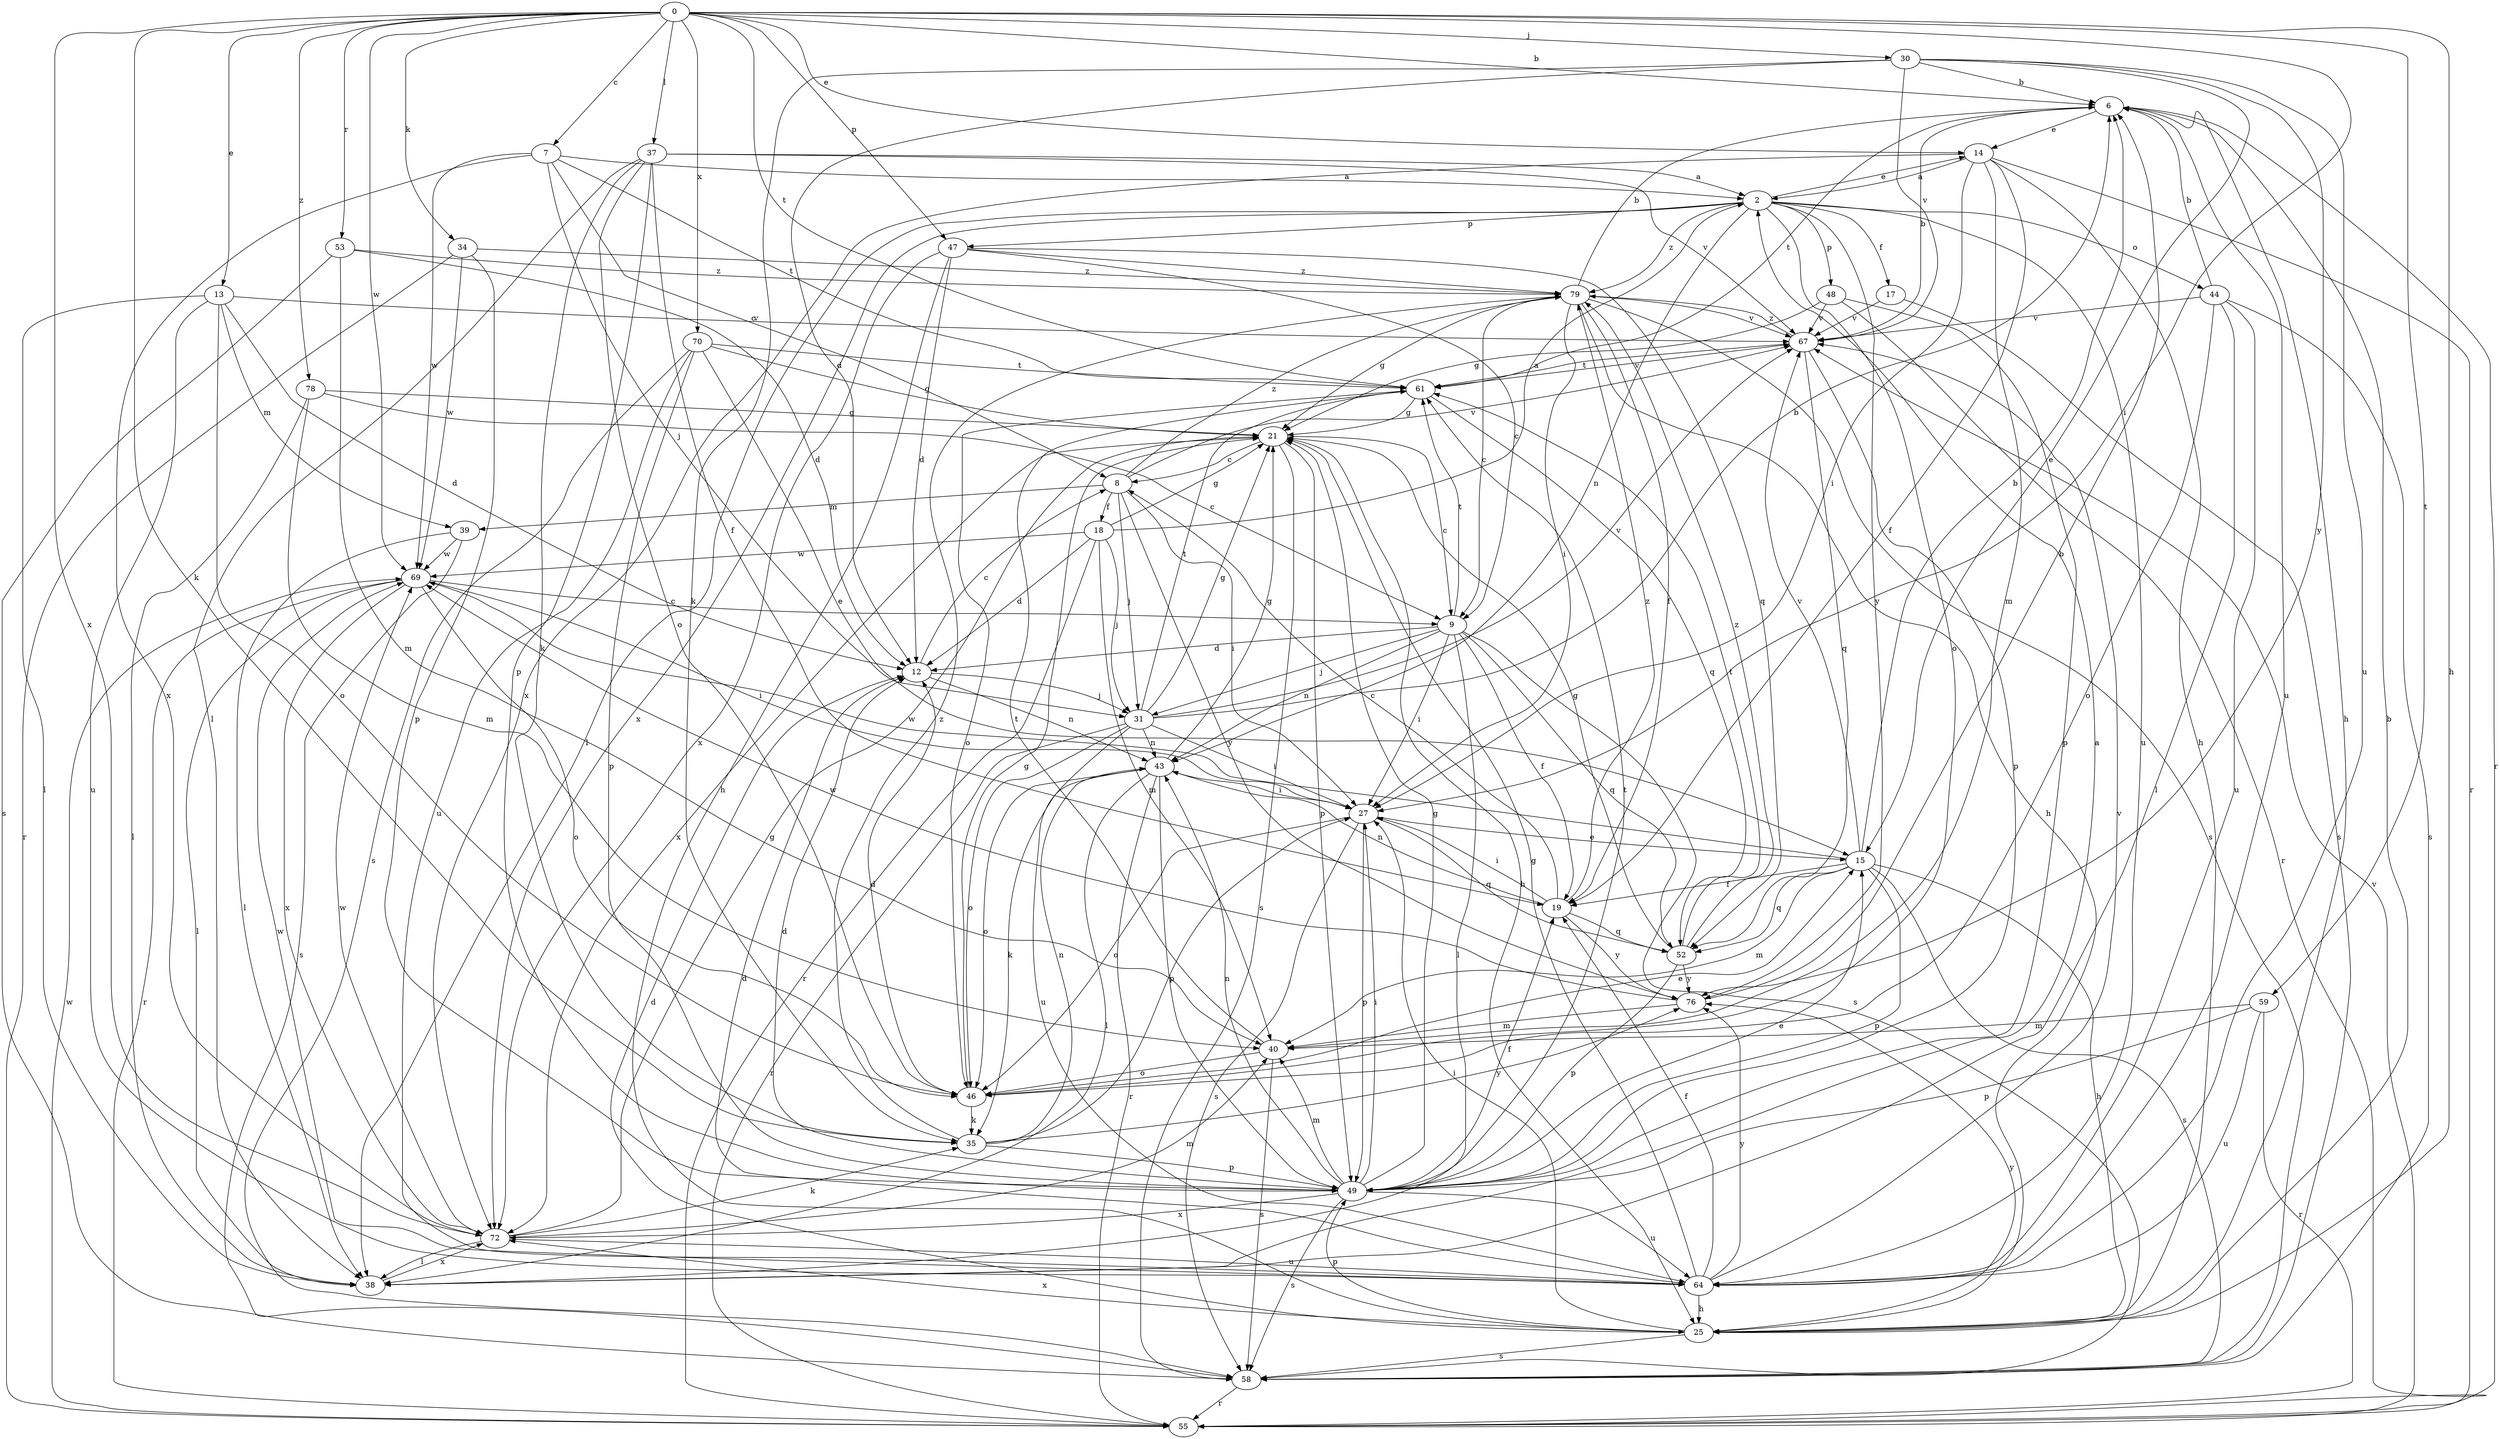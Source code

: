 strict digraph  {
0;
2;
6;
7;
8;
9;
12;
13;
14;
15;
17;
18;
19;
21;
25;
27;
30;
31;
34;
35;
37;
38;
39;
40;
43;
44;
46;
47;
48;
49;
52;
53;
55;
58;
59;
61;
64;
67;
69;
70;
72;
76;
78;
79;
0 -> 6  [label=b];
0 -> 7  [label=c];
0 -> 13  [label=e];
0 -> 14  [label=e];
0 -> 25  [label=h];
0 -> 27  [label=i];
0 -> 30  [label=j];
0 -> 34  [label=k];
0 -> 35  [label=k];
0 -> 37  [label=l];
0 -> 47  [label=p];
0 -> 53  [label=r];
0 -> 59  [label=t];
0 -> 61  [label=t];
0 -> 69  [label=w];
0 -> 70  [label=x];
0 -> 72  [label=x];
0 -> 78  [label=z];
2 -> 14  [label=e];
2 -> 17  [label=f];
2 -> 38  [label=l];
2 -> 43  [label=n];
2 -> 44  [label=o];
2 -> 46  [label=o];
2 -> 47  [label=p];
2 -> 48  [label=p];
2 -> 64  [label=u];
2 -> 72  [label=x];
2 -> 76  [label=y];
2 -> 79  [label=z];
6 -> 14  [label=e];
6 -> 25  [label=h];
6 -> 55  [label=r];
6 -> 61  [label=t];
6 -> 64  [label=u];
7 -> 2  [label=a];
7 -> 8  [label=c];
7 -> 31  [label=j];
7 -> 61  [label=t];
7 -> 69  [label=w];
7 -> 72  [label=x];
8 -> 18  [label=f];
8 -> 27  [label=i];
8 -> 31  [label=j];
8 -> 39  [label=m];
8 -> 67  [label=v];
8 -> 76  [label=y];
8 -> 79  [label=z];
9 -> 12  [label=d];
9 -> 19  [label=f];
9 -> 27  [label=i];
9 -> 31  [label=j];
9 -> 38  [label=l];
9 -> 43  [label=n];
9 -> 52  [label=q];
9 -> 58  [label=s];
9 -> 61  [label=t];
12 -> 8  [label=c];
12 -> 31  [label=j];
12 -> 43  [label=n];
13 -> 12  [label=d];
13 -> 38  [label=l];
13 -> 39  [label=m];
13 -> 46  [label=o];
13 -> 64  [label=u];
13 -> 67  [label=v];
14 -> 2  [label=a];
14 -> 19  [label=f];
14 -> 25  [label=h];
14 -> 27  [label=i];
14 -> 40  [label=m];
14 -> 55  [label=r];
14 -> 72  [label=x];
15 -> 6  [label=b];
15 -> 19  [label=f];
15 -> 25  [label=h];
15 -> 40  [label=m];
15 -> 49  [label=p];
15 -> 52  [label=q];
15 -> 58  [label=s];
15 -> 67  [label=v];
15 -> 69  [label=w];
17 -> 58  [label=s];
17 -> 67  [label=v];
18 -> 2  [label=a];
18 -> 12  [label=d];
18 -> 21  [label=g];
18 -> 31  [label=j];
18 -> 40  [label=m];
18 -> 55  [label=r];
18 -> 69  [label=w];
19 -> 8  [label=c];
19 -> 27  [label=i];
19 -> 43  [label=n];
19 -> 52  [label=q];
19 -> 76  [label=y];
19 -> 79  [label=z];
21 -> 8  [label=c];
21 -> 9  [label=c];
21 -> 25  [label=h];
21 -> 49  [label=p];
21 -> 58  [label=s];
21 -> 72  [label=x];
25 -> 6  [label=b];
25 -> 12  [label=d];
25 -> 27  [label=i];
25 -> 49  [label=p];
25 -> 58  [label=s];
25 -> 72  [label=x];
25 -> 76  [label=y];
27 -> 15  [label=e];
27 -> 46  [label=o];
27 -> 49  [label=p];
27 -> 52  [label=q];
27 -> 58  [label=s];
30 -> 6  [label=b];
30 -> 12  [label=d];
30 -> 15  [label=e];
30 -> 35  [label=k];
30 -> 64  [label=u];
30 -> 67  [label=v];
30 -> 76  [label=y];
31 -> 6  [label=b];
31 -> 21  [label=g];
31 -> 27  [label=i];
31 -> 43  [label=n];
31 -> 46  [label=o];
31 -> 55  [label=r];
31 -> 61  [label=t];
31 -> 64  [label=u];
31 -> 67  [label=v];
34 -> 49  [label=p];
34 -> 55  [label=r];
34 -> 69  [label=w];
34 -> 79  [label=z];
35 -> 27  [label=i];
35 -> 43  [label=n];
35 -> 49  [label=p];
35 -> 76  [label=y];
35 -> 79  [label=z];
37 -> 2  [label=a];
37 -> 19  [label=f];
37 -> 35  [label=k];
37 -> 38  [label=l];
37 -> 46  [label=o];
37 -> 49  [label=p];
37 -> 67  [label=v];
38 -> 2  [label=a];
38 -> 72  [label=x];
39 -> 38  [label=l];
39 -> 58  [label=s];
39 -> 69  [label=w];
40 -> 46  [label=o];
40 -> 58  [label=s];
40 -> 61  [label=t];
43 -> 21  [label=g];
43 -> 27  [label=i];
43 -> 35  [label=k];
43 -> 38  [label=l];
43 -> 46  [label=o];
43 -> 49  [label=p];
43 -> 55  [label=r];
44 -> 6  [label=b];
44 -> 38  [label=l];
44 -> 46  [label=o];
44 -> 58  [label=s];
44 -> 64  [label=u];
44 -> 67  [label=v];
46 -> 12  [label=d];
46 -> 15  [label=e];
46 -> 21  [label=g];
46 -> 35  [label=k];
47 -> 9  [label=c];
47 -> 12  [label=d];
47 -> 25  [label=h];
47 -> 52  [label=q];
47 -> 72  [label=x];
47 -> 79  [label=z];
48 -> 21  [label=g];
48 -> 49  [label=p];
48 -> 55  [label=r];
48 -> 67  [label=v];
49 -> 12  [label=d];
49 -> 15  [label=e];
49 -> 19  [label=f];
49 -> 21  [label=g];
49 -> 27  [label=i];
49 -> 40  [label=m];
49 -> 43  [label=n];
49 -> 58  [label=s];
49 -> 61  [label=t];
49 -> 64  [label=u];
49 -> 72  [label=x];
52 -> 21  [label=g];
52 -> 49  [label=p];
52 -> 61  [label=t];
52 -> 76  [label=y];
52 -> 79  [label=z];
53 -> 12  [label=d];
53 -> 40  [label=m];
53 -> 58  [label=s];
53 -> 79  [label=z];
55 -> 67  [label=v];
55 -> 69  [label=w];
58 -> 55  [label=r];
59 -> 40  [label=m];
59 -> 49  [label=p];
59 -> 55  [label=r];
59 -> 64  [label=u];
61 -> 21  [label=g];
61 -> 46  [label=o];
61 -> 52  [label=q];
61 -> 67  [label=v];
64 -> 12  [label=d];
64 -> 19  [label=f];
64 -> 21  [label=g];
64 -> 25  [label=h];
64 -> 67  [label=v];
64 -> 69  [label=w];
64 -> 76  [label=y];
67 -> 6  [label=b];
67 -> 49  [label=p];
67 -> 52  [label=q];
67 -> 61  [label=t];
67 -> 79  [label=z];
69 -> 9  [label=c];
69 -> 27  [label=i];
69 -> 38  [label=l];
69 -> 46  [label=o];
69 -> 55  [label=r];
69 -> 72  [label=x];
70 -> 15  [label=e];
70 -> 21  [label=g];
70 -> 49  [label=p];
70 -> 58  [label=s];
70 -> 61  [label=t];
70 -> 64  [label=u];
72 -> 21  [label=g];
72 -> 35  [label=k];
72 -> 38  [label=l];
72 -> 40  [label=m];
72 -> 64  [label=u];
72 -> 69  [label=w];
76 -> 6  [label=b];
76 -> 40  [label=m];
76 -> 69  [label=w];
78 -> 9  [label=c];
78 -> 21  [label=g];
78 -> 38  [label=l];
78 -> 40  [label=m];
79 -> 6  [label=b];
79 -> 9  [label=c];
79 -> 19  [label=f];
79 -> 21  [label=g];
79 -> 25  [label=h];
79 -> 27  [label=i];
79 -> 58  [label=s];
79 -> 67  [label=v];
}
